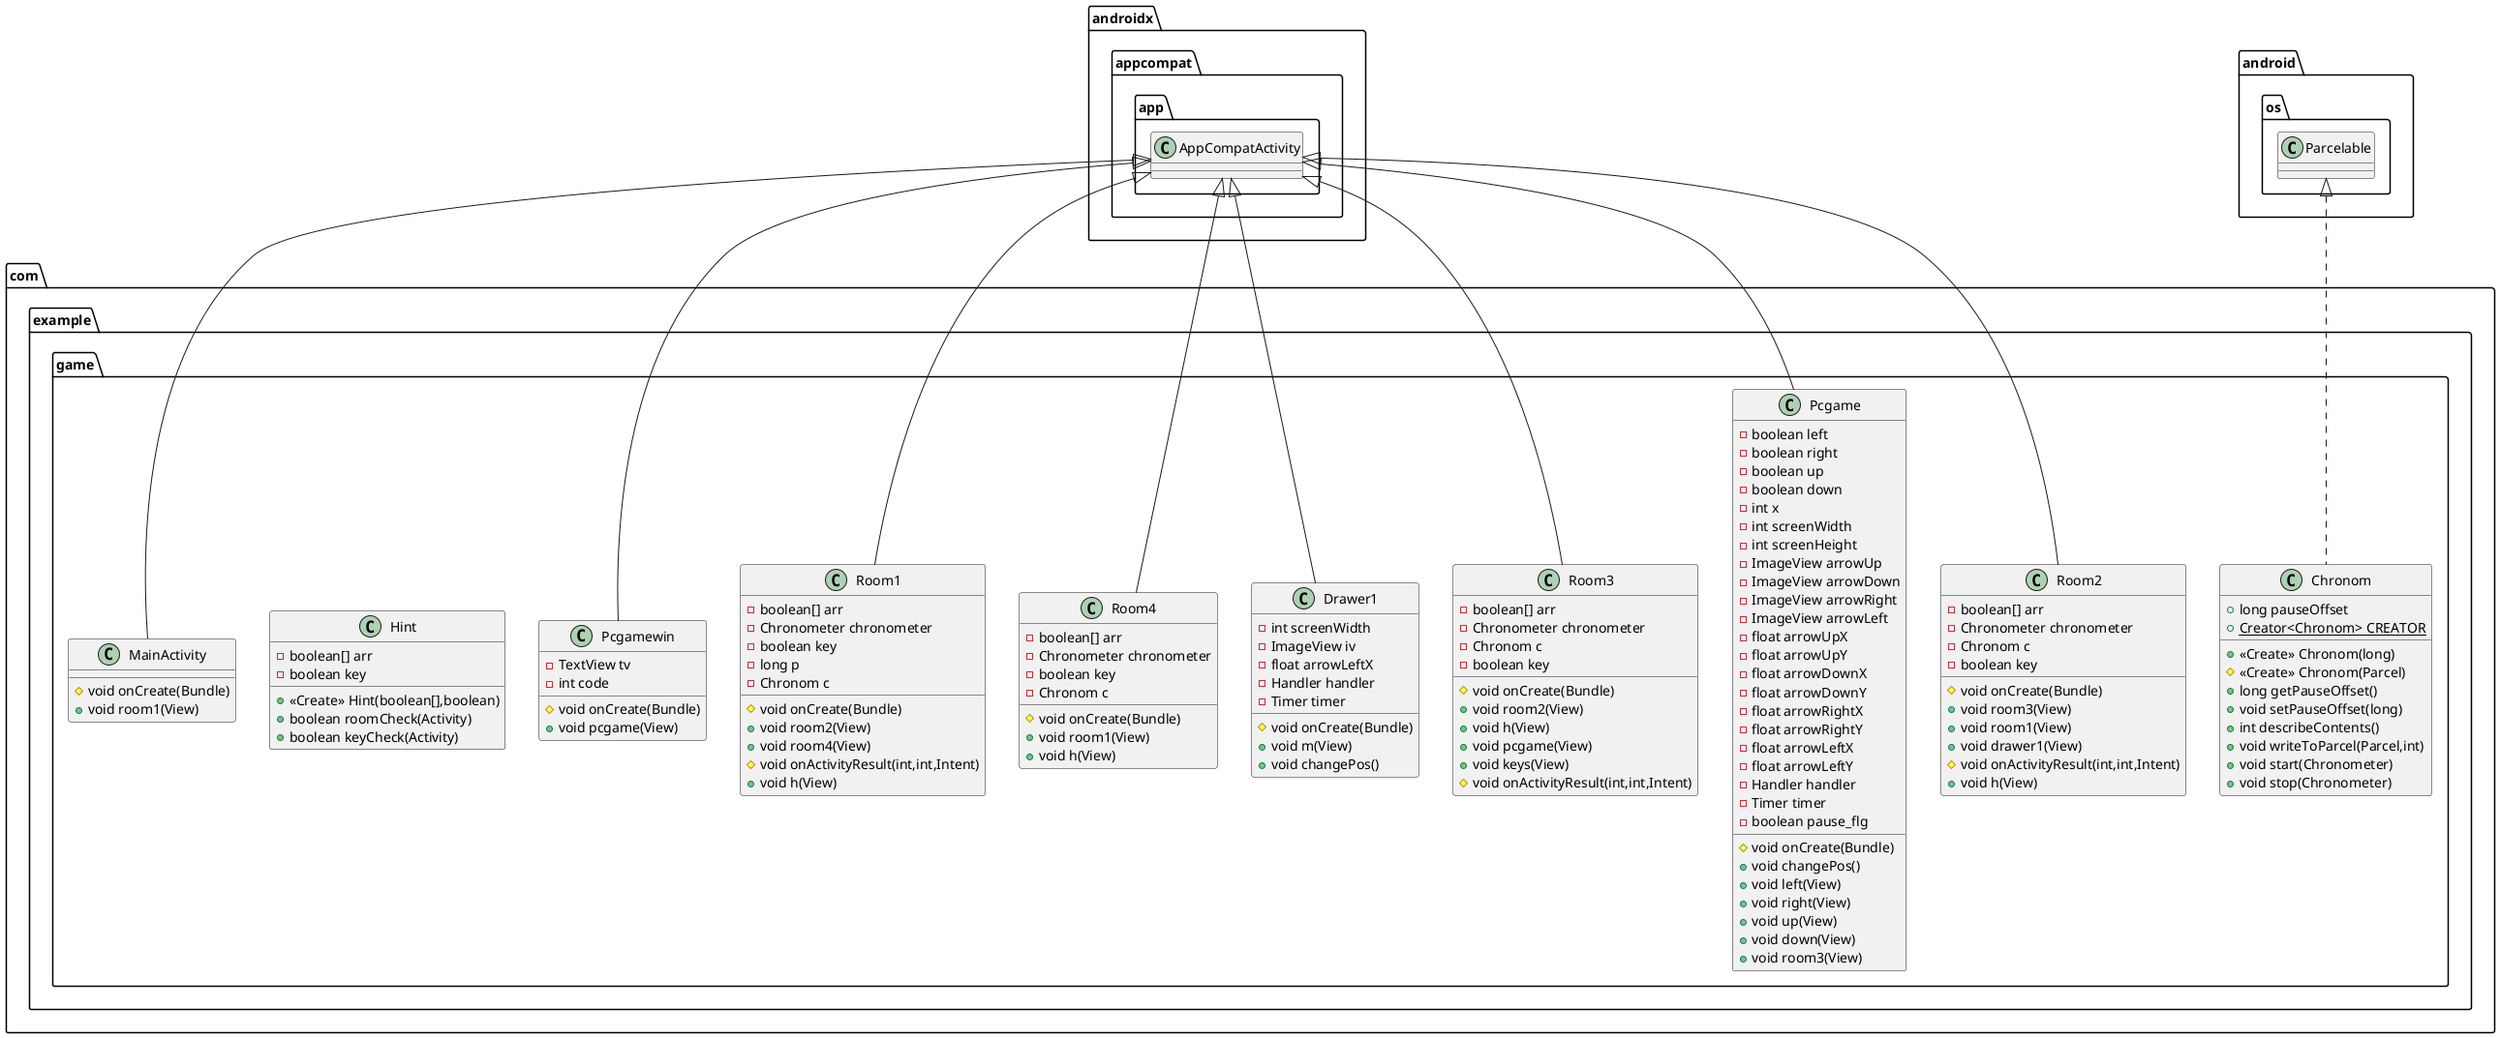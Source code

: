 @startuml
class com.example.game.Pcgame {
- boolean left
- boolean right
- boolean up
- boolean down
- int x
- int screenWidth
- int screenHeight
- ImageView arrowUp
- ImageView arrowDown
- ImageView arrowRight
- ImageView arrowLeft
- float arrowUpX
- float arrowUpY
- float arrowDownX
- float arrowDownY
- float arrowRightX
- float arrowRightY
- float arrowLeftX
- float arrowLeftY
- Handler handler
- Timer timer
- boolean pause_flg
# void onCreate(Bundle)
+ void changePos()
+ void left(View)
+ void right(View)
+ void up(View)
+ void down(View)
+ void room3(View)
}
class com.example.game.Room3 {
- boolean[] arr
- Chronometer chronometer
- Chronom c
- boolean key
# void onCreate(Bundle)
+ void room2(View)
+ void h(View)
+ void pcgame(View)
+ void keys(View)
# void onActivityResult(int,int,Intent)
}
class com.example.game.Chronom {
+ long pauseOffset
+ {static} Creator<Chronom> CREATOR
+ <<Create>> Chronom(long)
# <<Create>> Chronom(Parcel)
+ long getPauseOffset()
+ void setPauseOffset(long)
+ int describeContents()
+ void writeToParcel(Parcel,int)
+ void start(Chronometer)
+ void stop(Chronometer)
}
class com.example.game.Room4 {
- boolean[] arr
- Chronometer chronometer
- boolean key
- Chronom c
# void onCreate(Bundle)
+ void room1(View)
+ void h(View)
}
class com.example.game.Room1 {
- boolean[] arr
- Chronometer chronometer
- boolean key
- long p
- Chronom c
# void onCreate(Bundle)
+ void room2(View)
+ void room4(View)
# void onActivityResult(int,int,Intent)
+ void h(View)
}
class com.example.game.Pcgamewin {
- TextView tv
- int code
# void onCreate(Bundle)
+ void pcgame(View)
}
class com.example.game.MainActivity {
# void onCreate(Bundle)
+ void room1(View)
}
class com.example.game.Room2 {
- boolean[] arr
- Chronometer chronometer
- Chronom c
- boolean key
# void onCreate(Bundle)
+ void room3(View)
+ void room1(View)
+ void drawer1(View)
# void onActivityResult(int,int,Intent)
+ void h(View)
}
class com.example.game.Hint {
- boolean[] arr
- boolean key
+ <<Create>> Hint(boolean[],boolean)
+ boolean roomCheck(Activity)
+ boolean keyCheck(Activity)
}
class com.example.game.Drawer1 {
- int screenWidth
- ImageView iv
- float arrowLeftX
- Handler handler
- Timer timer
# void onCreate(Bundle)
+ void m(View)
+ void changePos()
}


androidx.appcompat.app.AppCompatActivity <|-- com.example.game.Pcgame
androidx.appcompat.app.AppCompatActivity <|-- com.example.game.Room3
android.os.Parcelable <|.. com.example.game.Chronom
androidx.appcompat.app.AppCompatActivity <|-- com.example.game.Room4
androidx.appcompat.app.AppCompatActivity <|-- com.example.game.Room1
androidx.appcompat.app.AppCompatActivity <|-- com.example.game.Pcgamewin
androidx.appcompat.app.AppCompatActivity <|-- com.example.game.MainActivity
androidx.appcompat.app.AppCompatActivity <|-- com.example.game.Room2
androidx.appcompat.app.AppCompatActivity <|-- com.example.game.Drawer1
@enduml